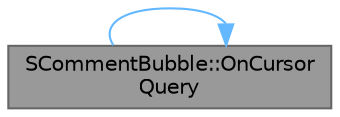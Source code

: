 digraph "SCommentBubble::OnCursorQuery"
{
 // INTERACTIVE_SVG=YES
 // LATEX_PDF_SIZE
  bgcolor="transparent";
  edge [fontname=Helvetica,fontsize=10,labelfontname=Helvetica,labelfontsize=10];
  node [fontname=Helvetica,fontsize=10,shape=box,height=0.2,width=0.4];
  rankdir="LR";
  Node1 [id="Node000001",label="SCommentBubble::OnCursor\lQuery",height=0.2,width=0.4,color="gray40", fillcolor="grey60", style="filled", fontcolor="black",tooltip="Invert LOD culling."];
  Node1 -> Node1 [id="edge1_Node000001_Node000001",color="steelblue1",style="solid",tooltip=" "];
}
